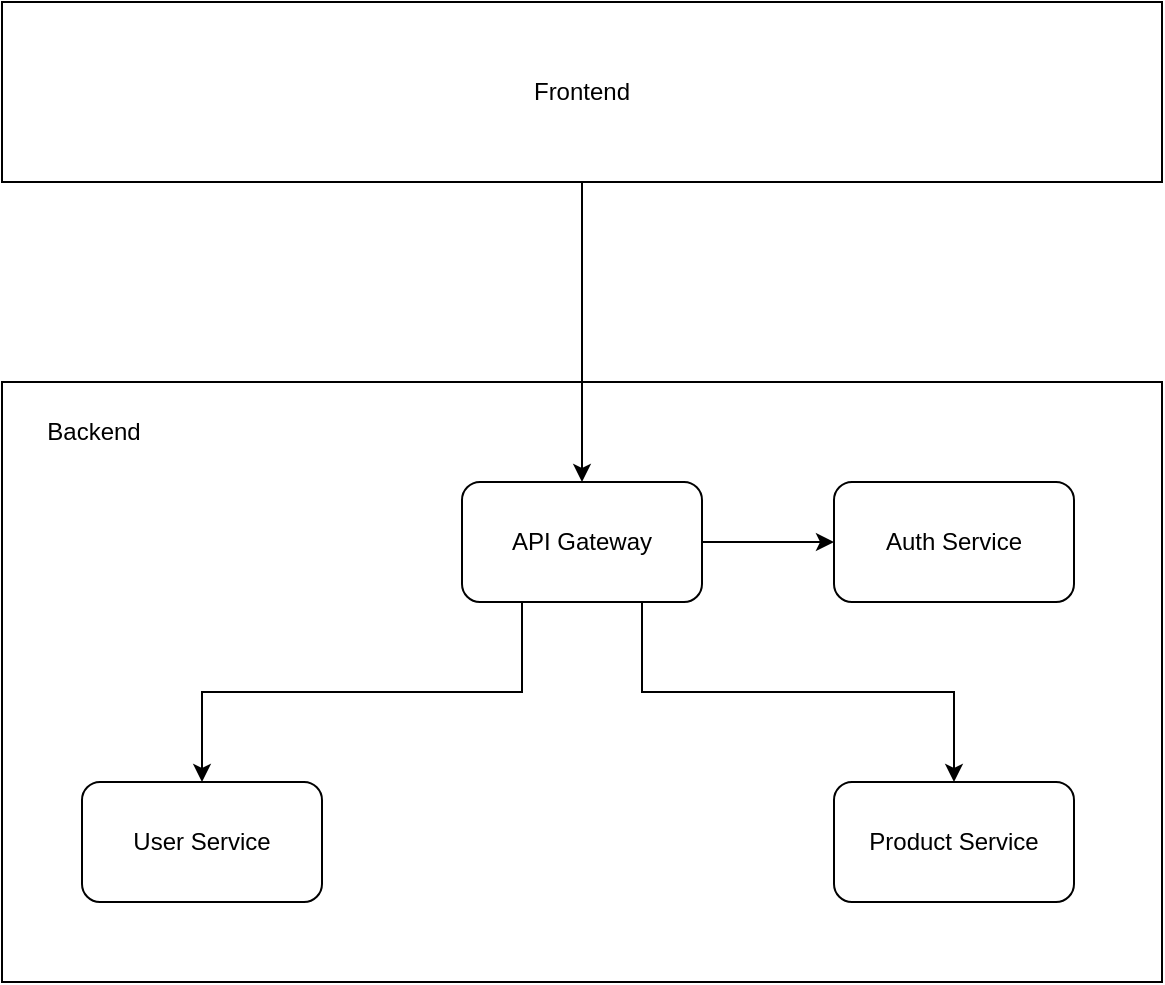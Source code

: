 <mxfile version="16.0.0" type="device"><diagram id="czfbeUuQpyjxpzuXjQTN" name="Page-1"><mxGraphModel dx="1342" dy="857" grid="1" gridSize="10" guides="1" tooltips="1" connect="1" arrows="1" fold="1" page="1" pageScale="1" pageWidth="827" pageHeight="1169" math="0" shadow="0"><root><mxCell id="0"/><mxCell id="1" parent="0"/><mxCell id="OuGZCAbQI-MH_d1yoWZl-7" value="" style="rounded=0;whiteSpace=wrap;html=1;" vertex="1" parent="1"><mxGeometry x="124" y="420" width="580" height="300" as="geometry"/></mxCell><mxCell id="OuGZCAbQI-MH_d1yoWZl-2" value="User Service" style="rounded=1;whiteSpace=wrap;html=1;" vertex="1" parent="1"><mxGeometry x="164" y="620" width="120" height="60" as="geometry"/></mxCell><mxCell id="OuGZCAbQI-MH_d1yoWZl-3" value="Product Service" style="rounded=1;whiteSpace=wrap;html=1;" vertex="1" parent="1"><mxGeometry x="540" y="620" width="120" height="60" as="geometry"/></mxCell><mxCell id="OuGZCAbQI-MH_d1yoWZl-4" value="Auth Service" style="rounded=1;whiteSpace=wrap;html=1;" vertex="1" parent="1"><mxGeometry x="540" y="470" width="120" height="60" as="geometry"/></mxCell><mxCell id="OuGZCAbQI-MH_d1yoWZl-8" style="edgeStyle=orthogonalEdgeStyle;rounded=0;orthogonalLoop=1;jettySize=auto;html=1;exitX=0.25;exitY=1;exitDx=0;exitDy=0;entryX=0.5;entryY=0;entryDx=0;entryDy=0;" edge="1" parent="1" source="OuGZCAbQI-MH_d1yoWZl-5" target="OuGZCAbQI-MH_d1yoWZl-2"><mxGeometry relative="1" as="geometry"/></mxCell><mxCell id="OuGZCAbQI-MH_d1yoWZl-9" style="edgeStyle=orthogonalEdgeStyle;rounded=0;orthogonalLoop=1;jettySize=auto;html=1;exitX=0.75;exitY=1;exitDx=0;exitDy=0;entryX=0.5;entryY=0;entryDx=0;entryDy=0;" edge="1" parent="1" source="OuGZCAbQI-MH_d1yoWZl-5" target="OuGZCAbQI-MH_d1yoWZl-3"><mxGeometry relative="1" as="geometry"/></mxCell><mxCell id="OuGZCAbQI-MH_d1yoWZl-17" style="edgeStyle=orthogonalEdgeStyle;rounded=0;orthogonalLoop=1;jettySize=auto;html=1;exitX=1;exitY=0.5;exitDx=0;exitDy=0;entryX=0;entryY=0.5;entryDx=0;entryDy=0;" edge="1" parent="1" source="OuGZCAbQI-MH_d1yoWZl-5" target="OuGZCAbQI-MH_d1yoWZl-4"><mxGeometry relative="1" as="geometry"/></mxCell><mxCell id="OuGZCAbQI-MH_d1yoWZl-5" value="API Gateway" style="rounded=1;whiteSpace=wrap;html=1;" vertex="1" parent="1"><mxGeometry x="354" y="470" width="120" height="60" as="geometry"/></mxCell><mxCell id="OuGZCAbQI-MH_d1yoWZl-13" value="Backend" style="text;html=1;strokeColor=none;fillColor=none;align=center;verticalAlign=middle;whiteSpace=wrap;rounded=0;" vertex="1" parent="1"><mxGeometry x="140" y="430" width="60" height="30" as="geometry"/></mxCell><mxCell id="OuGZCAbQI-MH_d1yoWZl-16" style="edgeStyle=orthogonalEdgeStyle;rounded=0;orthogonalLoop=1;jettySize=auto;html=1;exitX=0.5;exitY=1;exitDx=0;exitDy=0;entryX=0.5;entryY=0;entryDx=0;entryDy=0;" edge="1" parent="1" source="OuGZCAbQI-MH_d1yoWZl-14" target="OuGZCAbQI-MH_d1yoWZl-5"><mxGeometry relative="1" as="geometry"/></mxCell><mxCell id="OuGZCAbQI-MH_d1yoWZl-14" value="" style="rounded=0;whiteSpace=wrap;html=1;" vertex="1" parent="1"><mxGeometry x="124" y="230" width="580" height="90" as="geometry"/></mxCell><mxCell id="OuGZCAbQI-MH_d1yoWZl-15" value="Frontend" style="text;html=1;strokeColor=none;fillColor=none;align=center;verticalAlign=middle;whiteSpace=wrap;rounded=0;" vertex="1" parent="1"><mxGeometry x="384" y="260" width="60" height="30" as="geometry"/></mxCell></root></mxGraphModel></diagram></mxfile>